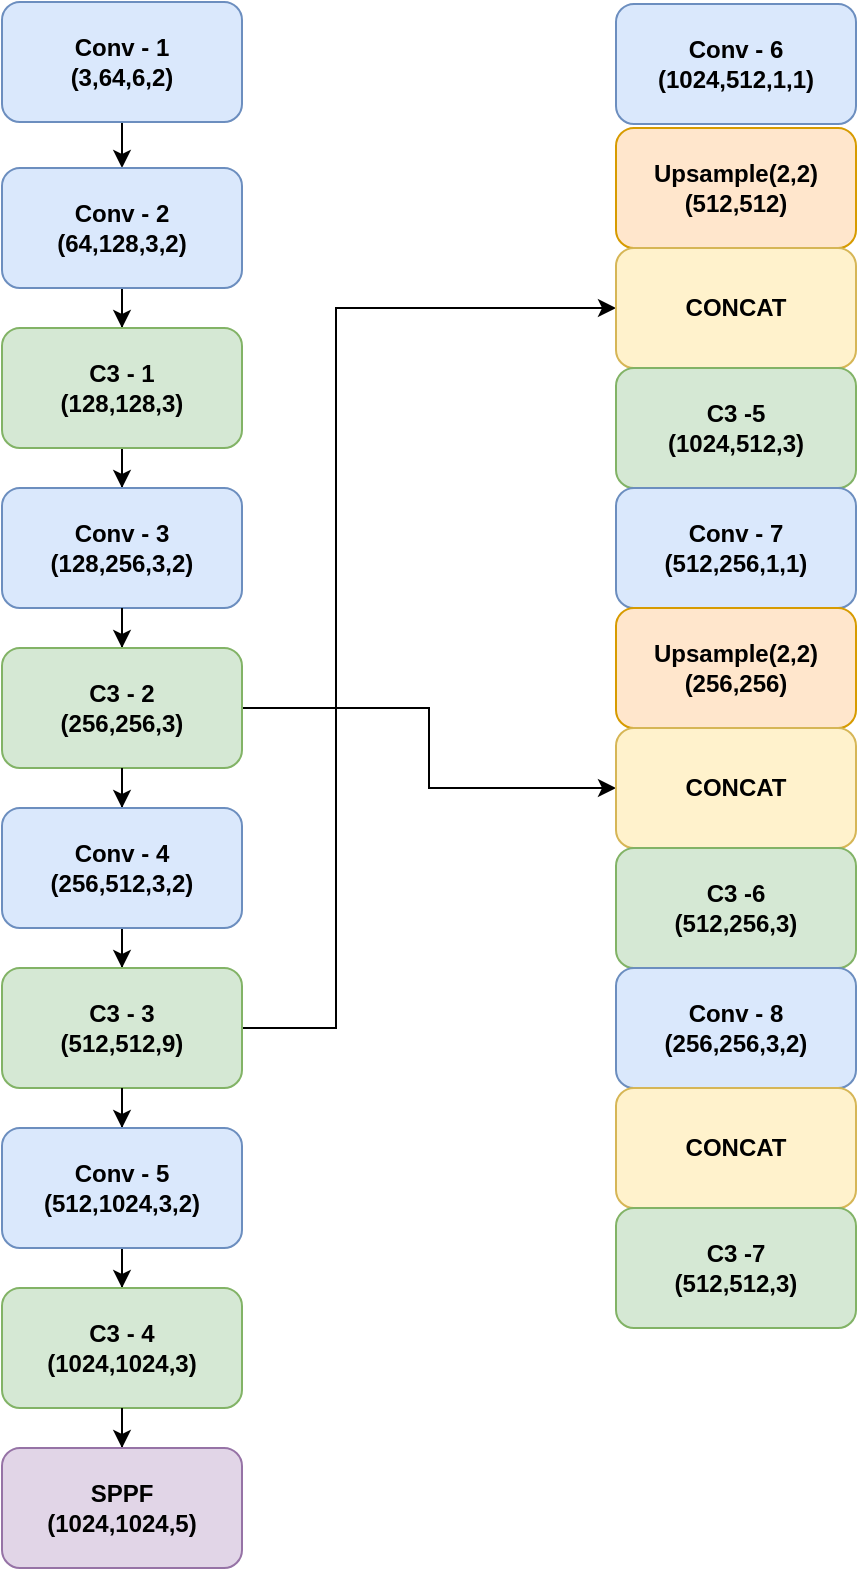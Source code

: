 <mxfile version="21.1.2" type="github">
  <diagram id="R8cgjWHYbgNQOqd0qKa7" name="Page-1">
    <mxGraphModel dx="1687" dy="911" grid="1" gridSize="10" guides="1" tooltips="1" connect="1" arrows="1" fold="1" page="1" pageScale="1" pageWidth="1100" pageHeight="850" math="0" shadow="0">
      <root>
        <mxCell id="0" />
        <mxCell id="1" parent="0" />
        <mxCell id="JguQCcnbCe75YxEx--uS-12" value="" style="edgeStyle=orthogonalEdgeStyle;rounded=0;orthogonalLoop=1;jettySize=auto;html=1;" edge="1" parent="1" source="JguQCcnbCe75YxEx--uS-1" target="JguQCcnbCe75YxEx--uS-2">
          <mxGeometry relative="1" as="geometry" />
        </mxCell>
        <mxCell id="JguQCcnbCe75YxEx--uS-1" value="&lt;div&gt;&lt;b&gt;Conv - 1&lt;br&gt;&lt;/b&gt;&lt;/div&gt;&lt;div&gt;&lt;b&gt;(3,64,6,2)&lt;br&gt;&lt;/b&gt;&lt;/div&gt;" style="rounded=1;whiteSpace=wrap;html=1;fillColor=#dae8fc;strokeColor=#6c8ebf;" vertex="1" parent="1">
          <mxGeometry x="153" y="57" width="120" height="60" as="geometry" />
        </mxCell>
        <mxCell id="JguQCcnbCe75YxEx--uS-14" value="" style="edgeStyle=orthogonalEdgeStyle;rounded=0;orthogonalLoop=1;jettySize=auto;html=1;" edge="1" parent="1" source="JguQCcnbCe75YxEx--uS-2" target="JguQCcnbCe75YxEx--uS-4">
          <mxGeometry relative="1" as="geometry" />
        </mxCell>
        <mxCell id="JguQCcnbCe75YxEx--uS-2" value="&lt;div&gt;&lt;b&gt;Conv - 2&lt;br&gt;&lt;/b&gt;&lt;/div&gt;&lt;div&gt;&lt;b&gt;(64,128,3,2)&lt;br&gt;&lt;/b&gt;&lt;/div&gt;" style="rounded=1;whiteSpace=wrap;html=1;fillColor=#dae8fc;strokeColor=#6c8ebf;" vertex="1" parent="1">
          <mxGeometry x="153" y="140" width="120" height="60" as="geometry" />
        </mxCell>
        <mxCell id="JguQCcnbCe75YxEx--uS-15" value="" style="edgeStyle=orthogonalEdgeStyle;rounded=0;orthogonalLoop=1;jettySize=auto;html=1;" edge="1" parent="1" source="JguQCcnbCe75YxEx--uS-4" target="JguQCcnbCe75YxEx--uS-3">
          <mxGeometry relative="1" as="geometry" />
        </mxCell>
        <mxCell id="JguQCcnbCe75YxEx--uS-3" value="&lt;div&gt;&lt;b&gt;Conv - 3&lt;br&gt;&lt;/b&gt;&lt;/div&gt;&lt;div&gt;&lt;b&gt;(128,256,3,2)&lt;br&gt;&lt;/b&gt;&lt;/div&gt;" style="rounded=1;whiteSpace=wrap;html=1;fillColor=#dae8fc;strokeColor=#6c8ebf;" vertex="1" parent="1">
          <mxGeometry x="153" y="300" width="120" height="60" as="geometry" />
        </mxCell>
        <mxCell id="JguQCcnbCe75YxEx--uS-4" value="&lt;div&gt;&lt;b&gt;C3 - 1&lt;br&gt;&lt;/b&gt;&lt;/div&gt;&lt;div&gt;&lt;b&gt;(128,128,3)&lt;br&gt;&lt;/b&gt;&lt;/div&gt;" style="rounded=1;whiteSpace=wrap;html=1;fillColor=#d5e8d4;strokeColor=#82b366;" vertex="1" parent="1">
          <mxGeometry x="153" y="220" width="120" height="60" as="geometry" />
        </mxCell>
        <mxCell id="JguQCcnbCe75YxEx--uS-16" value="" style="edgeStyle=orthogonalEdgeStyle;rounded=0;orthogonalLoop=1;jettySize=auto;html=1;" edge="1" parent="1" source="JguQCcnbCe75YxEx--uS-3" target="JguQCcnbCe75YxEx--uS-5">
          <mxGeometry relative="1" as="geometry" />
        </mxCell>
        <mxCell id="JguQCcnbCe75YxEx--uS-30" style="edgeStyle=orthogonalEdgeStyle;rounded=0;orthogonalLoop=1;jettySize=auto;html=1;entryX=0;entryY=0.5;entryDx=0;entryDy=0;" edge="1" parent="1" source="JguQCcnbCe75YxEx--uS-5" target="JguQCcnbCe75YxEx--uS-29">
          <mxGeometry relative="1" as="geometry" />
        </mxCell>
        <mxCell id="JguQCcnbCe75YxEx--uS-5" value="&lt;div&gt;&lt;b&gt;C3 - 2&lt;br&gt;&lt;/b&gt;&lt;/div&gt;&lt;div&gt;&lt;b&gt;(256,256,3)&lt;br&gt;&lt;/b&gt;&lt;/div&gt;" style="rounded=1;whiteSpace=wrap;html=1;fillColor=#d5e8d4;strokeColor=#82b366;" vertex="1" parent="1">
          <mxGeometry x="153" y="380" width="120" height="60" as="geometry" />
        </mxCell>
        <mxCell id="JguQCcnbCe75YxEx--uS-17" value="" style="edgeStyle=orthogonalEdgeStyle;rounded=0;orthogonalLoop=1;jettySize=auto;html=1;" edge="1" parent="1" source="JguQCcnbCe75YxEx--uS-5" target="JguQCcnbCe75YxEx--uS-6">
          <mxGeometry relative="1" as="geometry" />
        </mxCell>
        <mxCell id="JguQCcnbCe75YxEx--uS-18" value="" style="edgeStyle=orthogonalEdgeStyle;rounded=0;orthogonalLoop=1;jettySize=auto;html=1;" edge="1" parent="1" source="JguQCcnbCe75YxEx--uS-6" target="JguQCcnbCe75YxEx--uS-7">
          <mxGeometry relative="1" as="geometry" />
        </mxCell>
        <mxCell id="JguQCcnbCe75YxEx--uS-6" value="&lt;div&gt;&lt;b&gt;Conv - 4&lt;br&gt;&lt;/b&gt;&lt;/div&gt;&lt;div&gt;&lt;b&gt;(256,512,3,2)&lt;br&gt;&lt;/b&gt;&lt;/div&gt;" style="rounded=1;whiteSpace=wrap;html=1;fillColor=#dae8fc;strokeColor=#6c8ebf;" vertex="1" parent="1">
          <mxGeometry x="153" y="460" width="120" height="60" as="geometry" />
        </mxCell>
        <mxCell id="JguQCcnbCe75YxEx--uS-37" style="edgeStyle=orthogonalEdgeStyle;rounded=0;orthogonalLoop=1;jettySize=auto;html=1;entryX=0;entryY=0.5;entryDx=0;entryDy=0;" edge="1" parent="1" source="JguQCcnbCe75YxEx--uS-7" target="JguQCcnbCe75YxEx--uS-24">
          <mxGeometry relative="1" as="geometry">
            <Array as="points">
              <mxPoint x="320" y="570" />
              <mxPoint x="320" y="210" />
            </Array>
          </mxGeometry>
        </mxCell>
        <mxCell id="JguQCcnbCe75YxEx--uS-7" value="&lt;div&gt;&lt;b&gt;C3 - 3&lt;br&gt;&lt;/b&gt;&lt;/div&gt;&lt;div&gt;&lt;b&gt;(512,512,9)&lt;br&gt;&lt;/b&gt;&lt;/div&gt;" style="rounded=1;whiteSpace=wrap;html=1;fillColor=#d5e8d4;strokeColor=#82b366;" vertex="1" parent="1">
          <mxGeometry x="153" y="540" width="120" height="60" as="geometry" />
        </mxCell>
        <mxCell id="JguQCcnbCe75YxEx--uS-19" value="" style="edgeStyle=orthogonalEdgeStyle;rounded=0;orthogonalLoop=1;jettySize=auto;html=1;" edge="1" parent="1" source="JguQCcnbCe75YxEx--uS-7" target="JguQCcnbCe75YxEx--uS-8">
          <mxGeometry relative="1" as="geometry" />
        </mxCell>
        <mxCell id="JguQCcnbCe75YxEx--uS-20" value="" style="edgeStyle=orthogonalEdgeStyle;rounded=0;orthogonalLoop=1;jettySize=auto;html=1;" edge="1" parent="1" source="JguQCcnbCe75YxEx--uS-8" target="JguQCcnbCe75YxEx--uS-10">
          <mxGeometry relative="1" as="geometry" />
        </mxCell>
        <mxCell id="JguQCcnbCe75YxEx--uS-8" value="&lt;div&gt;&lt;b&gt;Conv - 5&lt;br&gt;&lt;/b&gt;&lt;/div&gt;&lt;div&gt;&lt;b&gt;(512,1024,3,2)&lt;br&gt;&lt;/b&gt;&lt;/div&gt;" style="rounded=1;whiteSpace=wrap;html=1;fillColor=#dae8fc;strokeColor=#6c8ebf;" vertex="1" parent="1">
          <mxGeometry x="153" y="620" width="120" height="60" as="geometry" />
        </mxCell>
        <mxCell id="JguQCcnbCe75YxEx--uS-10" value="&lt;div&gt;&lt;b&gt;C3 - 4&lt;br&gt;&lt;/b&gt;&lt;/div&gt;&lt;div&gt;&lt;b&gt;(1024,1024,3)&lt;br&gt;&lt;/b&gt;&lt;/div&gt;" style="rounded=1;whiteSpace=wrap;html=1;fillColor=#d5e8d4;strokeColor=#82b366;" vertex="1" parent="1">
          <mxGeometry x="153" y="700" width="120" height="60" as="geometry" />
        </mxCell>
        <mxCell id="JguQCcnbCe75YxEx--uS-21" value="" style="edgeStyle=orthogonalEdgeStyle;rounded=0;orthogonalLoop=1;jettySize=auto;html=1;" edge="1" parent="1" source="JguQCcnbCe75YxEx--uS-10" target="JguQCcnbCe75YxEx--uS-11">
          <mxGeometry relative="1" as="geometry" />
        </mxCell>
        <mxCell id="JguQCcnbCe75YxEx--uS-11" value="&lt;div&gt;&lt;b&gt;SPPF&lt;br&gt;&lt;/b&gt;&lt;/div&gt;&lt;div&gt;&lt;b&gt;(1024,1024,5)&lt;br&gt;&lt;/b&gt;&lt;/div&gt;" style="rounded=1;whiteSpace=wrap;html=1;fillColor=#e1d5e7;strokeColor=#9673a6;" vertex="1" parent="1">
          <mxGeometry x="153" y="780" width="120" height="60" as="geometry" />
        </mxCell>
        <mxCell id="JguQCcnbCe75YxEx--uS-22" value="&lt;div&gt;&lt;b&gt;Conv - 6&lt;br&gt;&lt;/b&gt;&lt;/div&gt;&lt;div&gt;&lt;b&gt;(1024,512,1,1)&lt;br&gt;&lt;/b&gt;&lt;/div&gt;" style="rounded=1;whiteSpace=wrap;html=1;fillColor=#dae8fc;strokeColor=#6c8ebf;" vertex="1" parent="1">
          <mxGeometry x="460" y="58" width="120" height="60" as="geometry" />
        </mxCell>
        <mxCell id="JguQCcnbCe75YxEx--uS-23" value="&lt;div&gt;&lt;b&gt;Upsample(2,2)&lt;br&gt;&lt;/b&gt;&lt;/div&gt;&lt;div&gt;&lt;b&gt;(512,512)&lt;br&gt;&lt;/b&gt;&lt;/div&gt;" style="rounded=1;whiteSpace=wrap;html=1;fillColor=#ffe6cc;strokeColor=#d79b00;" vertex="1" parent="1">
          <mxGeometry x="460" y="120" width="120" height="60" as="geometry" />
        </mxCell>
        <mxCell id="JguQCcnbCe75YxEx--uS-24" value="&lt;b&gt;CONCAT&lt;/b&gt;" style="rounded=1;whiteSpace=wrap;html=1;fillColor=#fff2cc;strokeColor=#d6b656;" vertex="1" parent="1">
          <mxGeometry x="460" y="180" width="120" height="60" as="geometry" />
        </mxCell>
        <mxCell id="JguQCcnbCe75YxEx--uS-26" value="&lt;div&gt;&lt;b&gt;C3 -5&lt;br&gt;&lt;/b&gt;&lt;/div&gt;&lt;div&gt;&lt;b&gt;(1024,512,3)&lt;br&gt;&lt;/b&gt;&lt;/div&gt;" style="rounded=1;whiteSpace=wrap;html=1;fillColor=#d5e8d4;strokeColor=#82b366;" vertex="1" parent="1">
          <mxGeometry x="460" y="240" width="120" height="60" as="geometry" />
        </mxCell>
        <mxCell id="JguQCcnbCe75YxEx--uS-27" value="&lt;div&gt;&lt;b&gt;Conv - 7&lt;br&gt;&lt;/b&gt;&lt;/div&gt;&lt;div&gt;&lt;b&gt;(512,256,1,1)&lt;br&gt;&lt;/b&gt;&lt;/div&gt;" style="rounded=1;whiteSpace=wrap;html=1;fillColor=#dae8fc;strokeColor=#6c8ebf;" vertex="1" parent="1">
          <mxGeometry x="460" y="300" width="120" height="60" as="geometry" />
        </mxCell>
        <mxCell id="JguQCcnbCe75YxEx--uS-28" value="&lt;div&gt;&lt;b&gt;Upsample(2,2)&lt;br&gt;&lt;/b&gt;&lt;/div&gt;&lt;div&gt;&lt;b&gt;(256,256)&lt;br&gt;&lt;/b&gt;&lt;/div&gt;" style="rounded=1;whiteSpace=wrap;html=1;fillColor=#ffe6cc;strokeColor=#d79b00;" vertex="1" parent="1">
          <mxGeometry x="460" y="360" width="120" height="60" as="geometry" />
        </mxCell>
        <mxCell id="JguQCcnbCe75YxEx--uS-29" value="&lt;b&gt;CONCAT&lt;/b&gt;" style="rounded=1;whiteSpace=wrap;html=1;fillColor=#fff2cc;strokeColor=#d6b656;" vertex="1" parent="1">
          <mxGeometry x="460" y="420" width="120" height="60" as="geometry" />
        </mxCell>
        <mxCell id="JguQCcnbCe75YxEx--uS-31" value="&lt;div&gt;&lt;b&gt;C3 -6&lt;br&gt;&lt;/b&gt;&lt;/div&gt;&lt;div&gt;&lt;b&gt;(512,256,3)&lt;br&gt;&lt;/b&gt;&lt;/div&gt;" style="rounded=1;whiteSpace=wrap;html=1;fillColor=#d5e8d4;strokeColor=#82b366;" vertex="1" parent="1">
          <mxGeometry x="460" y="480" width="120" height="60" as="geometry" />
        </mxCell>
        <mxCell id="JguQCcnbCe75YxEx--uS-32" value="&lt;div&gt;&lt;b&gt;Conv - 8&lt;br&gt;&lt;/b&gt;&lt;/div&gt;&lt;div&gt;&lt;b&gt;(256,256,3,2)&lt;br&gt;&lt;/b&gt;&lt;/div&gt;" style="rounded=1;whiteSpace=wrap;html=1;fillColor=#dae8fc;strokeColor=#6c8ebf;" vertex="1" parent="1">
          <mxGeometry x="460" y="540" width="120" height="60" as="geometry" />
        </mxCell>
        <mxCell id="JguQCcnbCe75YxEx--uS-33" value="&lt;b&gt;CONCAT&lt;/b&gt;" style="rounded=1;whiteSpace=wrap;html=1;fillColor=#fff2cc;strokeColor=#d6b656;" vertex="1" parent="1">
          <mxGeometry x="460" y="600" width="120" height="60" as="geometry" />
        </mxCell>
        <mxCell id="JguQCcnbCe75YxEx--uS-40" value="&lt;div&gt;&lt;b&gt;C3 -7&lt;br&gt;&lt;/b&gt;&lt;/div&gt;&lt;div&gt;&lt;b&gt;(512,512,3)&lt;br&gt;&lt;/b&gt;&lt;/div&gt;" style="rounded=1;whiteSpace=wrap;html=1;fillColor=#d5e8d4;strokeColor=#82b366;" vertex="1" parent="1">
          <mxGeometry x="460" y="660" width="120" height="60" as="geometry" />
        </mxCell>
      </root>
    </mxGraphModel>
  </diagram>
</mxfile>
